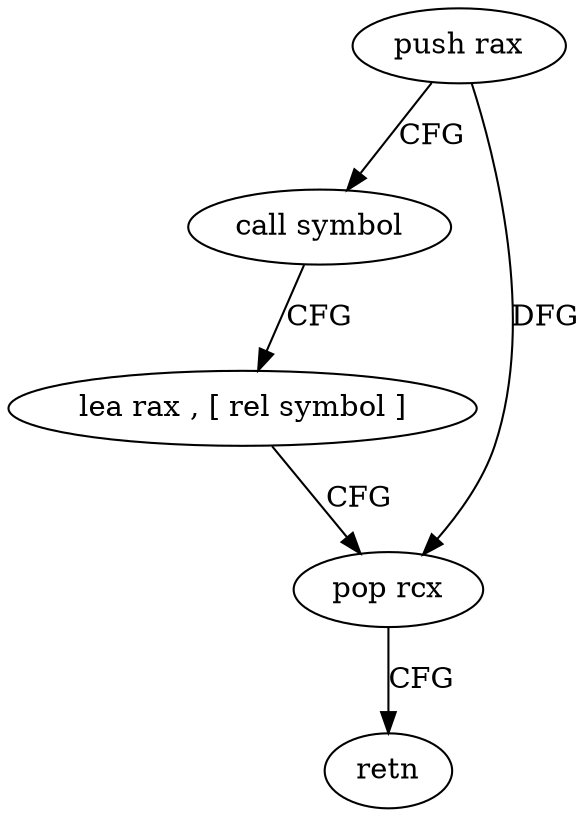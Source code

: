 digraph "func" {
"161392" [label = "push rax" ]
"161393" [label = "call symbol" ]
"161398" [label = "lea rax , [ rel symbol ]" ]
"161405" [label = "pop rcx" ]
"161406" [label = "retn" ]
"161392" -> "161393" [ label = "CFG" ]
"161392" -> "161405" [ label = "DFG" ]
"161393" -> "161398" [ label = "CFG" ]
"161398" -> "161405" [ label = "CFG" ]
"161405" -> "161406" [ label = "CFG" ]
}
